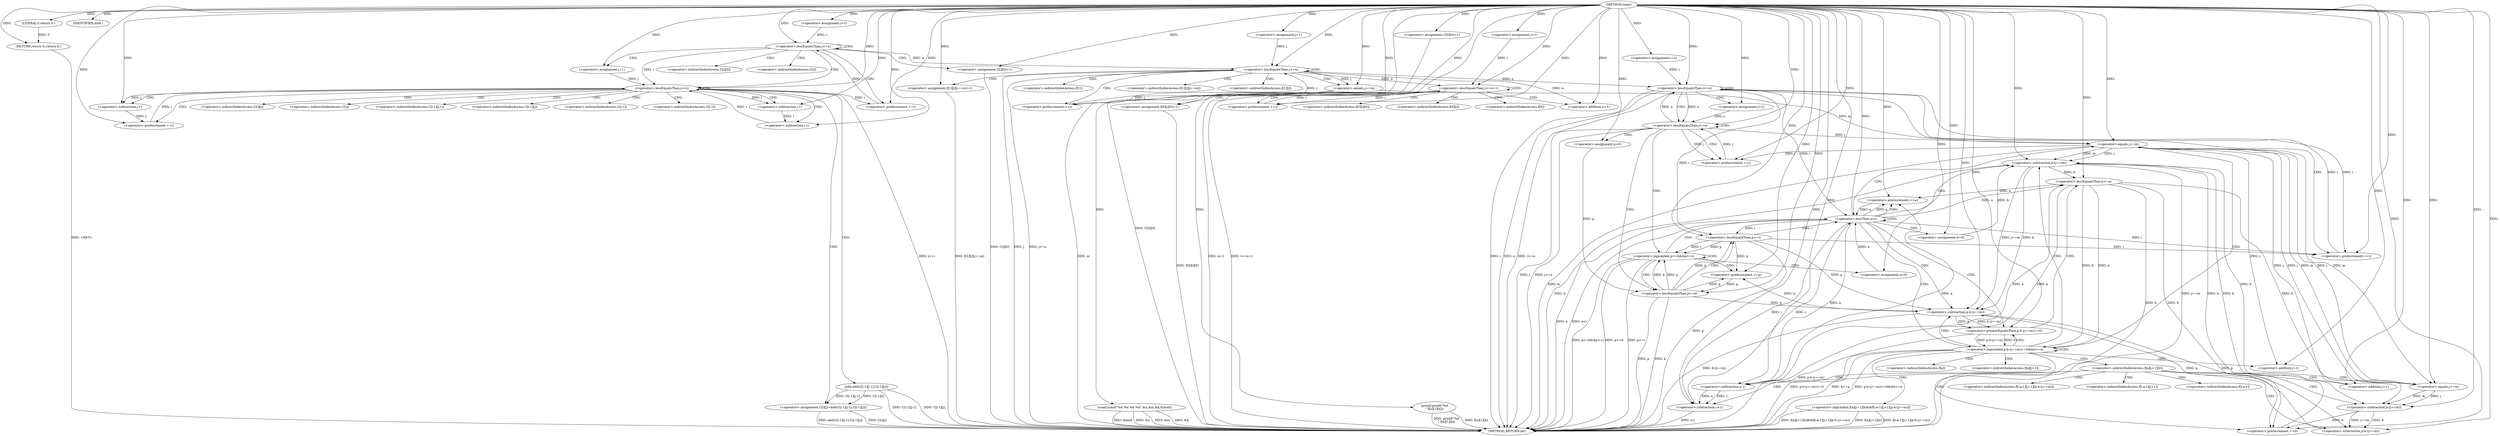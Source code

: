 digraph "main" {  
"1000121" [label = "(METHOD,main)" ]
"1000339" [label = "(METHOD_RETURN,int)" ]
"1000123" [label = "(scanf,scanf(\"%d %d %d %d\",&n,&m,&k,&mod))" ]
"1000133" [label = "(<operator>.assignment,C[0][0]=1)" ]
"1000327" [label = "(IDENTIFIER,mod,)" ]
"1000328" [label = "(printf,printf(\"%d\n\",f[n][1][k]))" ]
"1000337" [label = "(RETURN,return 0;,return 0;)" ]
"1000142" [label = "(<operator>.assignment,i=1)" ]
"1000145" [label = "(<operator>.lessEqualsThan,i<=n)" ]
"1000148" [label = "(<operator>.preIncrement,++i)" ]
"1000193" [label = "(<operator>.assignment,j=1)" ]
"1000196" [label = "(<operator>.lessEqualsThan,j<=n)" ]
"1000199" [label = "(<operator>.preIncrement,++j)" ]
"1000201" [label = "(<operator>.assignment,f[1][j][j==m]=1)" ]
"1000214" [label = "(<operator>.assignment,i=1)" ]
"1000217" [label = "(<operator>.lessEqualsThan,i<=n+1)" ]
"1000222" [label = "(<operator>.preIncrement,++i)" ]
"1000224" [label = "(<operator>.assignment,f[0][i][0]=1)" ]
"1000235" [label = "(<operator>.assignment,i=2)" ]
"1000238" [label = "(<operator>.lessEqualsThan,i<=n)" ]
"1000241" [label = "(<operator>.preIncrement,++i)" ]
"1000338" [label = "(LITERAL,0,return 0;)" ]
"1000151" [label = "(<operator>.assignment,C[i][0]=1)" ]
"1000245" [label = "(<operator>.assignment,j=1)" ]
"1000248" [label = "(<operator>.lessEqualsThan,j<=n)" ]
"1000251" [label = "(<operator>.preIncrement,++j)" ]
"1000160" [label = "(<operator>.assignment,j=1)" ]
"1000163" [label = "(<operator>.lessEqualsThan,j<=i)" ]
"1000166" [label = "(<operator>.preIncrement,++j)" ]
"1000168" [label = "(<operator>.assignment,C[i][j]=add(C[i-1][j-1],C[i-1][j]))" ]
"1000219" [label = "(<operator>.addition,n+1)" ]
"1000255" [label = "(<operator>.assignment,p=0)" ]
"1000258" [label = "(<operator>.logicalAnd,p<=k&&p<=i)" ]
"1000265" [label = "(<operator>.preIncrement,++p)" ]
"1000208" [label = "(<operator>.equals,j==m)" ]
"1000269" [label = "(<operator>.assignment,a=0)" ]
"1000272" [label = "(<operator>.lessThan,a<i)" ]
"1000275" [label = "(<operator>.preIncrement,++a)" ]
"1000174" [label = "(add,add(C[i-1][j-1],C[i-1][j]))" ]
"1000259" [label = "(<operator>.lessEqualsThan,p<=k)" ]
"1000262" [label = "(<operator>.lessEqualsThan,p<=i)" ]
"1000279" [label = "(<operator>.assignment,b=0)" ]
"1000282" [label = "(<operator>.logicalAnd,p-b-(j==m)>=0&&b<=a)" ]
"1000295" [label = "(<operator>.preIncrement,++b)" ]
"1000298" [label = "(<operator>.logicalAnd,f[a][j+1][b]&&f[i-a-1][j+1][p-b-(j==m)])" ]
"1000181" [label = "(<operator>.subtraction,j-1)" ]
"1000283" [label = "(<operator>.greaterEqualsThan,p-b-(j==m)>=0)" ]
"1000292" [label = "(<operator>.lessEqualsThan,b<=a)" ]
"1000178" [label = "(<operator>.subtraction,i-1)" ]
"1000187" [label = "(<operator>.subtraction,i-1)" ]
"1000284" [label = "(<operator>.subtraction,p-b-(j==m))" ]
"1000286" [label = "(<operator>.subtraction,b-(j==m))" ]
"1000320" [label = "(<operator>.subtraction,p-b-(j==m))" ]
"1000288" [label = "(<operator>.equals,j==m)" ]
"1000304" [label = "(<operator>.addition,j+1)" ]
"1000317" [label = "(<operator>.addition,j+1)" ]
"1000322" [label = "(<operator>.subtraction,b-(j==m))" ]
"1000312" [label = "(<operator>.subtraction,i-a-1)" ]
"1000324" [label = "(<operator>.equals,j==m)" ]
"1000314" [label = "(<operator>.subtraction,a-1)" ]
"1000202" [label = "(<operator>.indirectIndexAccess,f[1][j][j==m])" ]
"1000225" [label = "(<operator>.indirectIndexAccess,f[0][i][0])" ]
"1000152" [label = "(<operator>.indirectIndexAccess,C[i][0])" ]
"1000203" [label = "(<operator>.indirectIndexAccess,f[1][j])" ]
"1000226" [label = "(<operator>.indirectIndexAccess,f[0][i])" ]
"1000153" [label = "(<operator>.indirectIndexAccess,C[i])" ]
"1000169" [label = "(<operator>.indirectIndexAccess,C[i][j])" ]
"1000204" [label = "(<operator>.indirectIndexAccess,f[1])" ]
"1000227" [label = "(<operator>.indirectIndexAccess,f[0])" ]
"1000170" [label = "(<operator>.indirectIndexAccess,C[i])" ]
"1000175" [label = "(<operator>.indirectIndexAccess,C[i-1][j-1])" ]
"1000184" [label = "(<operator>.indirectIndexAccess,C[i-1][j])" ]
"1000176" [label = "(<operator>.indirectIndexAccess,C[i-1])" ]
"1000185" [label = "(<operator>.indirectIndexAccess,C[i-1])" ]
"1000299" [label = "(<operator>.indirectIndexAccess,f[a][j+1][b])" ]
"1000308" [label = "(<operator>.indirectIndexAccess,f[i-a-1][j+1][p-b-(j==m)])" ]
"1000300" [label = "(<operator>.indirectIndexAccess,f[a][j+1])" ]
"1000309" [label = "(<operator>.indirectIndexAccess,f[i-a-1][j+1])" ]
"1000301" [label = "(<operator>.indirectIndexAccess,f[a])" ]
"1000310" [label = "(<operator>.indirectIndexAccess,f[i-a-1])" ]
  "1000123" -> "1000339"  [ label = "DDG: &n"] 
  "1000123" -> "1000339"  [ label = "DDG: &m"] 
  "1000123" -> "1000339"  [ label = "DDG: &k"] 
  "1000123" -> "1000339"  [ label = "DDG: &mod"] 
  "1000133" -> "1000339"  [ label = "DDG: C[0][0]"] 
  "1000196" -> "1000339"  [ label = "DDG: j"] 
  "1000196" -> "1000339"  [ label = "DDG: j<=n"] 
  "1000217" -> "1000339"  [ label = "DDG: n+1"] 
  "1000217" -> "1000339"  [ label = "DDG: i<=n+1"] 
  "1000238" -> "1000339"  [ label = "DDG: i"] 
  "1000238" -> "1000339"  [ label = "DDG: n"] 
  "1000238" -> "1000339"  [ label = "DDG: i<=n"] 
  "1000328" -> "1000339"  [ label = "DDG: f[n][1][k]"] 
  "1000328" -> "1000339"  [ label = "DDG: printf(\"%d\n\",f[n][1][k])"] 
  "1000248" -> "1000339"  [ label = "DDG: j"] 
  "1000248" -> "1000339"  [ label = "DDG: j<=n"] 
  "1000259" -> "1000339"  [ label = "DDG: p"] 
  "1000259" -> "1000339"  [ label = "DDG: k"] 
  "1000258" -> "1000339"  [ label = "DDG: p<=k"] 
  "1000262" -> "1000339"  [ label = "DDG: p"] 
  "1000258" -> "1000339"  [ label = "DDG: p<=i"] 
  "1000258" -> "1000339"  [ label = "DDG: p<=k&&p<=i"] 
  "1000272" -> "1000339"  [ label = "DDG: a"] 
  "1000272" -> "1000339"  [ label = "DDG: a<i"] 
  "1000286" -> "1000339"  [ label = "DDG: b"] 
  "1000288" -> "1000339"  [ label = "DDG: m"] 
  "1000286" -> "1000339"  [ label = "DDG: j==m"] 
  "1000284" -> "1000339"  [ label = "DDG: b-(j==m)"] 
  "1000283" -> "1000339"  [ label = "DDG: p-b-(j==m)"] 
  "1000282" -> "1000339"  [ label = "DDG: p-b-(j==m)>=0"] 
  "1000292" -> "1000339"  [ label = "DDG: b"] 
  "1000282" -> "1000339"  [ label = "DDG: b<=a"] 
  "1000282" -> "1000339"  [ label = "DDG: p-b-(j==m)>=0&&b<=a"] 
  "1000298" -> "1000339"  [ label = "DDG: f[a][j+1][b]"] 
  "1000312" -> "1000339"  [ label = "DDG: a-1"] 
  "1000298" -> "1000339"  [ label = "DDG: f[i-a-1][j+1][p-b-(j==m)]"] 
  "1000298" -> "1000339"  [ label = "DDG: f[a][j+1][b]&&f[i-a-1][j+1][p-b-(j==m)]"] 
  "1000224" -> "1000339"  [ label = "DDG: f[0][i][0]"] 
  "1000208" -> "1000339"  [ label = "DDG: m"] 
  "1000201" -> "1000339"  [ label = "DDG: f[1][j][j==m]"] 
  "1000151" -> "1000339"  [ label = "DDG: C[i][0]"] 
  "1000163" -> "1000339"  [ label = "DDG: j<=i"] 
  "1000168" -> "1000339"  [ label = "DDG: C[i][j]"] 
  "1000174" -> "1000339"  [ label = "DDG: C[i-1][j-1]"] 
  "1000174" -> "1000339"  [ label = "DDG: C[i-1][j]"] 
  "1000168" -> "1000339"  [ label = "DDG: add(C[i-1][j-1],C[i-1][j])"] 
  "1000337" -> "1000339"  [ label = "DDG: <RET>"] 
  "1000121" -> "1000123"  [ label = "DDG: "] 
  "1000121" -> "1000133"  [ label = "DDG: "] 
  "1000121" -> "1000327"  [ label = "DDG: "] 
  "1000338" -> "1000337"  [ label = "DDG: 0"] 
  "1000121" -> "1000337"  [ label = "DDG: "] 
  "1000121" -> "1000142"  [ label = "DDG: "] 
  "1000121" -> "1000193"  [ label = "DDG: "] 
  "1000121" -> "1000201"  [ label = "DDG: "] 
  "1000121" -> "1000214"  [ label = "DDG: "] 
  "1000121" -> "1000224"  [ label = "DDG: "] 
  "1000121" -> "1000235"  [ label = "DDG: "] 
  "1000121" -> "1000328"  [ label = "DDG: "] 
  "1000121" -> "1000338"  [ label = "DDG: "] 
  "1000142" -> "1000145"  [ label = "DDG: i"] 
  "1000148" -> "1000145"  [ label = "DDG: i"] 
  "1000121" -> "1000145"  [ label = "DDG: "] 
  "1000163" -> "1000148"  [ label = "DDG: i"] 
  "1000121" -> "1000148"  [ label = "DDG: "] 
  "1000121" -> "1000151"  [ label = "DDG: "] 
  "1000193" -> "1000196"  [ label = "DDG: j"] 
  "1000199" -> "1000196"  [ label = "DDG: j"] 
  "1000121" -> "1000196"  [ label = "DDG: "] 
  "1000145" -> "1000196"  [ label = "DDG: n"] 
  "1000208" -> "1000199"  [ label = "DDG: j"] 
  "1000121" -> "1000199"  [ label = "DDG: "] 
  "1000214" -> "1000217"  [ label = "DDG: i"] 
  "1000222" -> "1000217"  [ label = "DDG: i"] 
  "1000121" -> "1000217"  [ label = "DDG: "] 
  "1000196" -> "1000217"  [ label = "DDG: n"] 
  "1000217" -> "1000222"  [ label = "DDG: i"] 
  "1000121" -> "1000222"  [ label = "DDG: "] 
  "1000235" -> "1000238"  [ label = "DDG: i"] 
  "1000241" -> "1000238"  [ label = "DDG: i"] 
  "1000121" -> "1000238"  [ label = "DDG: "] 
  "1000248" -> "1000238"  [ label = "DDG: n"] 
  "1000196" -> "1000238"  [ label = "DDG: n"] 
  "1000238" -> "1000241"  [ label = "DDG: i"] 
  "1000262" -> "1000241"  [ label = "DDG: i"] 
  "1000272" -> "1000241"  [ label = "DDG: i"] 
  "1000121" -> "1000241"  [ label = "DDG: "] 
  "1000121" -> "1000245"  [ label = "DDG: "] 
  "1000121" -> "1000160"  [ label = "DDG: "] 
  "1000174" -> "1000168"  [ label = "DDG: C[i-1][j]"] 
  "1000174" -> "1000168"  [ label = "DDG: C[i-1][j-1]"] 
  "1000196" -> "1000219"  [ label = "DDG: n"] 
  "1000121" -> "1000219"  [ label = "DDG: "] 
  "1000245" -> "1000248"  [ label = "DDG: j"] 
  "1000251" -> "1000248"  [ label = "DDG: j"] 
  "1000121" -> "1000248"  [ label = "DDG: "] 
  "1000238" -> "1000248"  [ label = "DDG: n"] 
  "1000248" -> "1000251"  [ label = "DDG: j"] 
  "1000288" -> "1000251"  [ label = "DDG: j"] 
  "1000121" -> "1000251"  [ label = "DDG: "] 
  "1000121" -> "1000255"  [ label = "DDG: "] 
  "1000160" -> "1000163"  [ label = "DDG: j"] 
  "1000166" -> "1000163"  [ label = "DDG: j"] 
  "1000121" -> "1000163"  [ label = "DDG: "] 
  "1000145" -> "1000163"  [ label = "DDG: i"] 
  "1000187" -> "1000163"  [ label = "DDG: i"] 
  "1000181" -> "1000166"  [ label = "DDG: j"] 
  "1000121" -> "1000166"  [ label = "DDG: "] 
  "1000196" -> "1000208"  [ label = "DDG: j"] 
  "1000121" -> "1000208"  [ label = "DDG: "] 
  "1000259" -> "1000258"  [ label = "DDG: k"] 
  "1000259" -> "1000258"  [ label = "DDG: p"] 
  "1000262" -> "1000258"  [ label = "DDG: p"] 
  "1000262" -> "1000258"  [ label = "DDG: i"] 
  "1000259" -> "1000265"  [ label = "DDG: p"] 
  "1000262" -> "1000265"  [ label = "DDG: p"] 
  "1000284" -> "1000265"  [ label = "DDG: p"] 
  "1000121" -> "1000265"  [ label = "DDG: "] 
  "1000121" -> "1000269"  [ label = "DDG: "] 
  "1000255" -> "1000259"  [ label = "DDG: p"] 
  "1000265" -> "1000259"  [ label = "DDG: p"] 
  "1000121" -> "1000259"  [ label = "DDG: "] 
  "1000259" -> "1000262"  [ label = "DDG: p"] 
  "1000121" -> "1000262"  [ label = "DDG: "] 
  "1000238" -> "1000262"  [ label = "DDG: i"] 
  "1000272" -> "1000262"  [ label = "DDG: i"] 
  "1000269" -> "1000272"  [ label = "DDG: a"] 
  "1000275" -> "1000272"  [ label = "DDG: a"] 
  "1000121" -> "1000272"  [ label = "DDG: "] 
  "1000238" -> "1000272"  [ label = "DDG: i"] 
  "1000262" -> "1000272"  [ label = "DDG: i"] 
  "1000312" -> "1000272"  [ label = "DDG: i"] 
  "1000272" -> "1000275"  [ label = "DDG: a"] 
  "1000292" -> "1000275"  [ label = "DDG: a"] 
  "1000314" -> "1000275"  [ label = "DDG: a"] 
  "1000121" -> "1000275"  [ label = "DDG: "] 
  "1000121" -> "1000279"  [ label = "DDG: "] 
  "1000283" -> "1000282"  [ label = "DDG: 0"] 
  "1000283" -> "1000282"  [ label = "DDG: p-b-(j==m)"] 
  "1000292" -> "1000282"  [ label = "DDG: a"] 
  "1000292" -> "1000282"  [ label = "DDG: b"] 
  "1000286" -> "1000295"  [ label = "DDG: b"] 
  "1000292" -> "1000295"  [ label = "DDG: b"] 
  "1000322" -> "1000295"  [ label = "DDG: b"] 
  "1000121" -> "1000295"  [ label = "DDG: "] 
  "1000163" -> "1000181"  [ label = "DDG: j"] 
  "1000121" -> "1000181"  [ label = "DDG: "] 
  "1000284" -> "1000283"  [ label = "DDG: b-(j==m)"] 
  "1000284" -> "1000283"  [ label = "DDG: p"] 
  "1000121" -> "1000283"  [ label = "DDG: "] 
  "1000286" -> "1000292"  [ label = "DDG: b"] 
  "1000121" -> "1000292"  [ label = "DDG: "] 
  "1000272" -> "1000292"  [ label = "DDG: a"] 
  "1000314" -> "1000292"  [ label = "DDG: a"] 
  "1000163" -> "1000178"  [ label = "DDG: i"] 
  "1000121" -> "1000178"  [ label = "DDG: "] 
  "1000178" -> "1000187"  [ label = "DDG: i"] 
  "1000121" -> "1000187"  [ label = "DDG: "] 
  "1000259" -> "1000284"  [ label = "DDG: p"] 
  "1000262" -> "1000284"  [ label = "DDG: p"] 
  "1000320" -> "1000284"  [ label = "DDG: p"] 
  "1000121" -> "1000284"  [ label = "DDG: "] 
  "1000286" -> "1000284"  [ label = "DDG: b"] 
  "1000286" -> "1000284"  [ label = "DDG: j==m"] 
  "1000279" -> "1000286"  [ label = "DDG: b"] 
  "1000295" -> "1000286"  [ label = "DDG: b"] 
  "1000121" -> "1000286"  [ label = "DDG: "] 
  "1000288" -> "1000286"  [ label = "DDG: m"] 
  "1000288" -> "1000286"  [ label = "DDG: j"] 
  "1000284" -> "1000320"  [ label = "DDG: p"] 
  "1000121" -> "1000320"  [ label = "DDG: "] 
  "1000322" -> "1000320"  [ label = "DDG: j==m"] 
  "1000322" -> "1000320"  [ label = "DDG: b"] 
  "1000248" -> "1000288"  [ label = "DDG: j"] 
  "1000324" -> "1000288"  [ label = "DDG: j"] 
  "1000121" -> "1000288"  [ label = "DDG: "] 
  "1000324" -> "1000288"  [ label = "DDG: m"] 
  "1000208" -> "1000288"  [ label = "DDG: m"] 
  "1000288" -> "1000304"  [ label = "DDG: j"] 
  "1000121" -> "1000304"  [ label = "DDG: "] 
  "1000121" -> "1000317"  [ label = "DDG: "] 
  "1000288" -> "1000317"  [ label = "DDG: j"] 
  "1000286" -> "1000322"  [ label = "DDG: b"] 
  "1000292" -> "1000322"  [ label = "DDG: b"] 
  "1000121" -> "1000322"  [ label = "DDG: "] 
  "1000324" -> "1000322"  [ label = "DDG: j"] 
  "1000324" -> "1000322"  [ label = "DDG: m"] 
  "1000272" -> "1000312"  [ label = "DDG: i"] 
  "1000121" -> "1000312"  [ label = "DDG: "] 
  "1000314" -> "1000312"  [ label = "DDG: 1"] 
  "1000314" -> "1000312"  [ label = "DDG: a"] 
  "1000121" -> "1000324"  [ label = "DDG: "] 
  "1000288" -> "1000324"  [ label = "DDG: j"] 
  "1000288" -> "1000324"  [ label = "DDG: m"] 
  "1000272" -> "1000314"  [ label = "DDG: a"] 
  "1000292" -> "1000314"  [ label = "DDG: a"] 
  "1000121" -> "1000314"  [ label = "DDG: "] 
  "1000145" -> "1000148"  [ label = "CDG: "] 
  "1000145" -> "1000151"  [ label = "CDG: "] 
  "1000145" -> "1000145"  [ label = "CDG: "] 
  "1000145" -> "1000160"  [ label = "CDG: "] 
  "1000145" -> "1000153"  [ label = "CDG: "] 
  "1000145" -> "1000152"  [ label = "CDG: "] 
  "1000145" -> "1000163"  [ label = "CDG: "] 
  "1000196" -> "1000208"  [ label = "CDG: "] 
  "1000196" -> "1000199"  [ label = "CDG: "] 
  "1000196" -> "1000204"  [ label = "CDG: "] 
  "1000196" -> "1000201"  [ label = "CDG: "] 
  "1000196" -> "1000196"  [ label = "CDG: "] 
  "1000196" -> "1000203"  [ label = "CDG: "] 
  "1000196" -> "1000202"  [ label = "CDG: "] 
  "1000217" -> "1000227"  [ label = "CDG: "] 
  "1000217" -> "1000219"  [ label = "CDG: "] 
  "1000217" -> "1000222"  [ label = "CDG: "] 
  "1000217" -> "1000224"  [ label = "CDG: "] 
  "1000217" -> "1000217"  [ label = "CDG: "] 
  "1000217" -> "1000226"  [ label = "CDG: "] 
  "1000217" -> "1000225"  [ label = "CDG: "] 
  "1000238" -> "1000238"  [ label = "CDG: "] 
  "1000238" -> "1000248"  [ label = "CDG: "] 
  "1000238" -> "1000245"  [ label = "CDG: "] 
  "1000238" -> "1000241"  [ label = "CDG: "] 
  "1000248" -> "1000258"  [ label = "CDG: "] 
  "1000248" -> "1000255"  [ label = "CDG: "] 
  "1000248" -> "1000259"  [ label = "CDG: "] 
  "1000248" -> "1000251"  [ label = "CDG: "] 
  "1000248" -> "1000248"  [ label = "CDG: "] 
  "1000163" -> "1000174"  [ label = "CDG: "] 
  "1000163" -> "1000166"  [ label = "CDG: "] 
  "1000163" -> "1000175"  [ label = "CDG: "] 
  "1000163" -> "1000176"  [ label = "CDG: "] 
  "1000163" -> "1000187"  [ label = "CDG: "] 
  "1000163" -> "1000185"  [ label = "CDG: "] 
  "1000163" -> "1000169"  [ label = "CDG: "] 
  "1000163" -> "1000163"  [ label = "CDG: "] 
  "1000163" -> "1000168"  [ label = "CDG: "] 
  "1000163" -> "1000178"  [ label = "CDG: "] 
  "1000163" -> "1000170"  [ label = "CDG: "] 
  "1000163" -> "1000184"  [ label = "CDG: "] 
  "1000163" -> "1000181"  [ label = "CDG: "] 
  "1000258" -> "1000258"  [ label = "CDG: "] 
  "1000258" -> "1000259"  [ label = "CDG: "] 
  "1000258" -> "1000269"  [ label = "CDG: "] 
  "1000258" -> "1000265"  [ label = "CDG: "] 
  "1000258" -> "1000272"  [ label = "CDG: "] 
  "1000259" -> "1000262"  [ label = "CDG: "] 
  "1000272" -> "1000282"  [ label = "CDG: "] 
  "1000272" -> "1000284"  [ label = "CDG: "] 
  "1000272" -> "1000288"  [ label = "CDG: "] 
  "1000272" -> "1000279"  [ label = "CDG: "] 
  "1000272" -> "1000286"  [ label = "CDG: "] 
  "1000272" -> "1000283"  [ label = "CDG: "] 
  "1000272" -> "1000272"  [ label = "CDG: "] 
  "1000272" -> "1000275"  [ label = "CDG: "] 
  "1000282" -> "1000298"  [ label = "CDG: "] 
  "1000282" -> "1000282"  [ label = "CDG: "] 
  "1000282" -> "1000284"  [ label = "CDG: "] 
  "1000282" -> "1000300"  [ label = "CDG: "] 
  "1000282" -> "1000304"  [ label = "CDG: "] 
  "1000282" -> "1000295"  [ label = "CDG: "] 
  "1000282" -> "1000288"  [ label = "CDG: "] 
  "1000282" -> "1000286"  [ label = "CDG: "] 
  "1000282" -> "1000283"  [ label = "CDG: "] 
  "1000282" -> "1000299"  [ label = "CDG: "] 
  "1000282" -> "1000301"  [ label = "CDG: "] 
  "1000283" -> "1000292"  [ label = "CDG: "] 
  "1000299" -> "1000312"  [ label = "CDG: "] 
  "1000299" -> "1000310"  [ label = "CDG: "] 
  "1000299" -> "1000308"  [ label = "CDG: "] 
  "1000299" -> "1000314"  [ label = "CDG: "] 
  "1000299" -> "1000320"  [ label = "CDG: "] 
  "1000299" -> "1000324"  [ label = "CDG: "] 
  "1000299" -> "1000309"  [ label = "CDG: "] 
  "1000299" -> "1000317"  [ label = "CDG: "] 
  "1000299" -> "1000322"  [ label = "CDG: "] 
}
